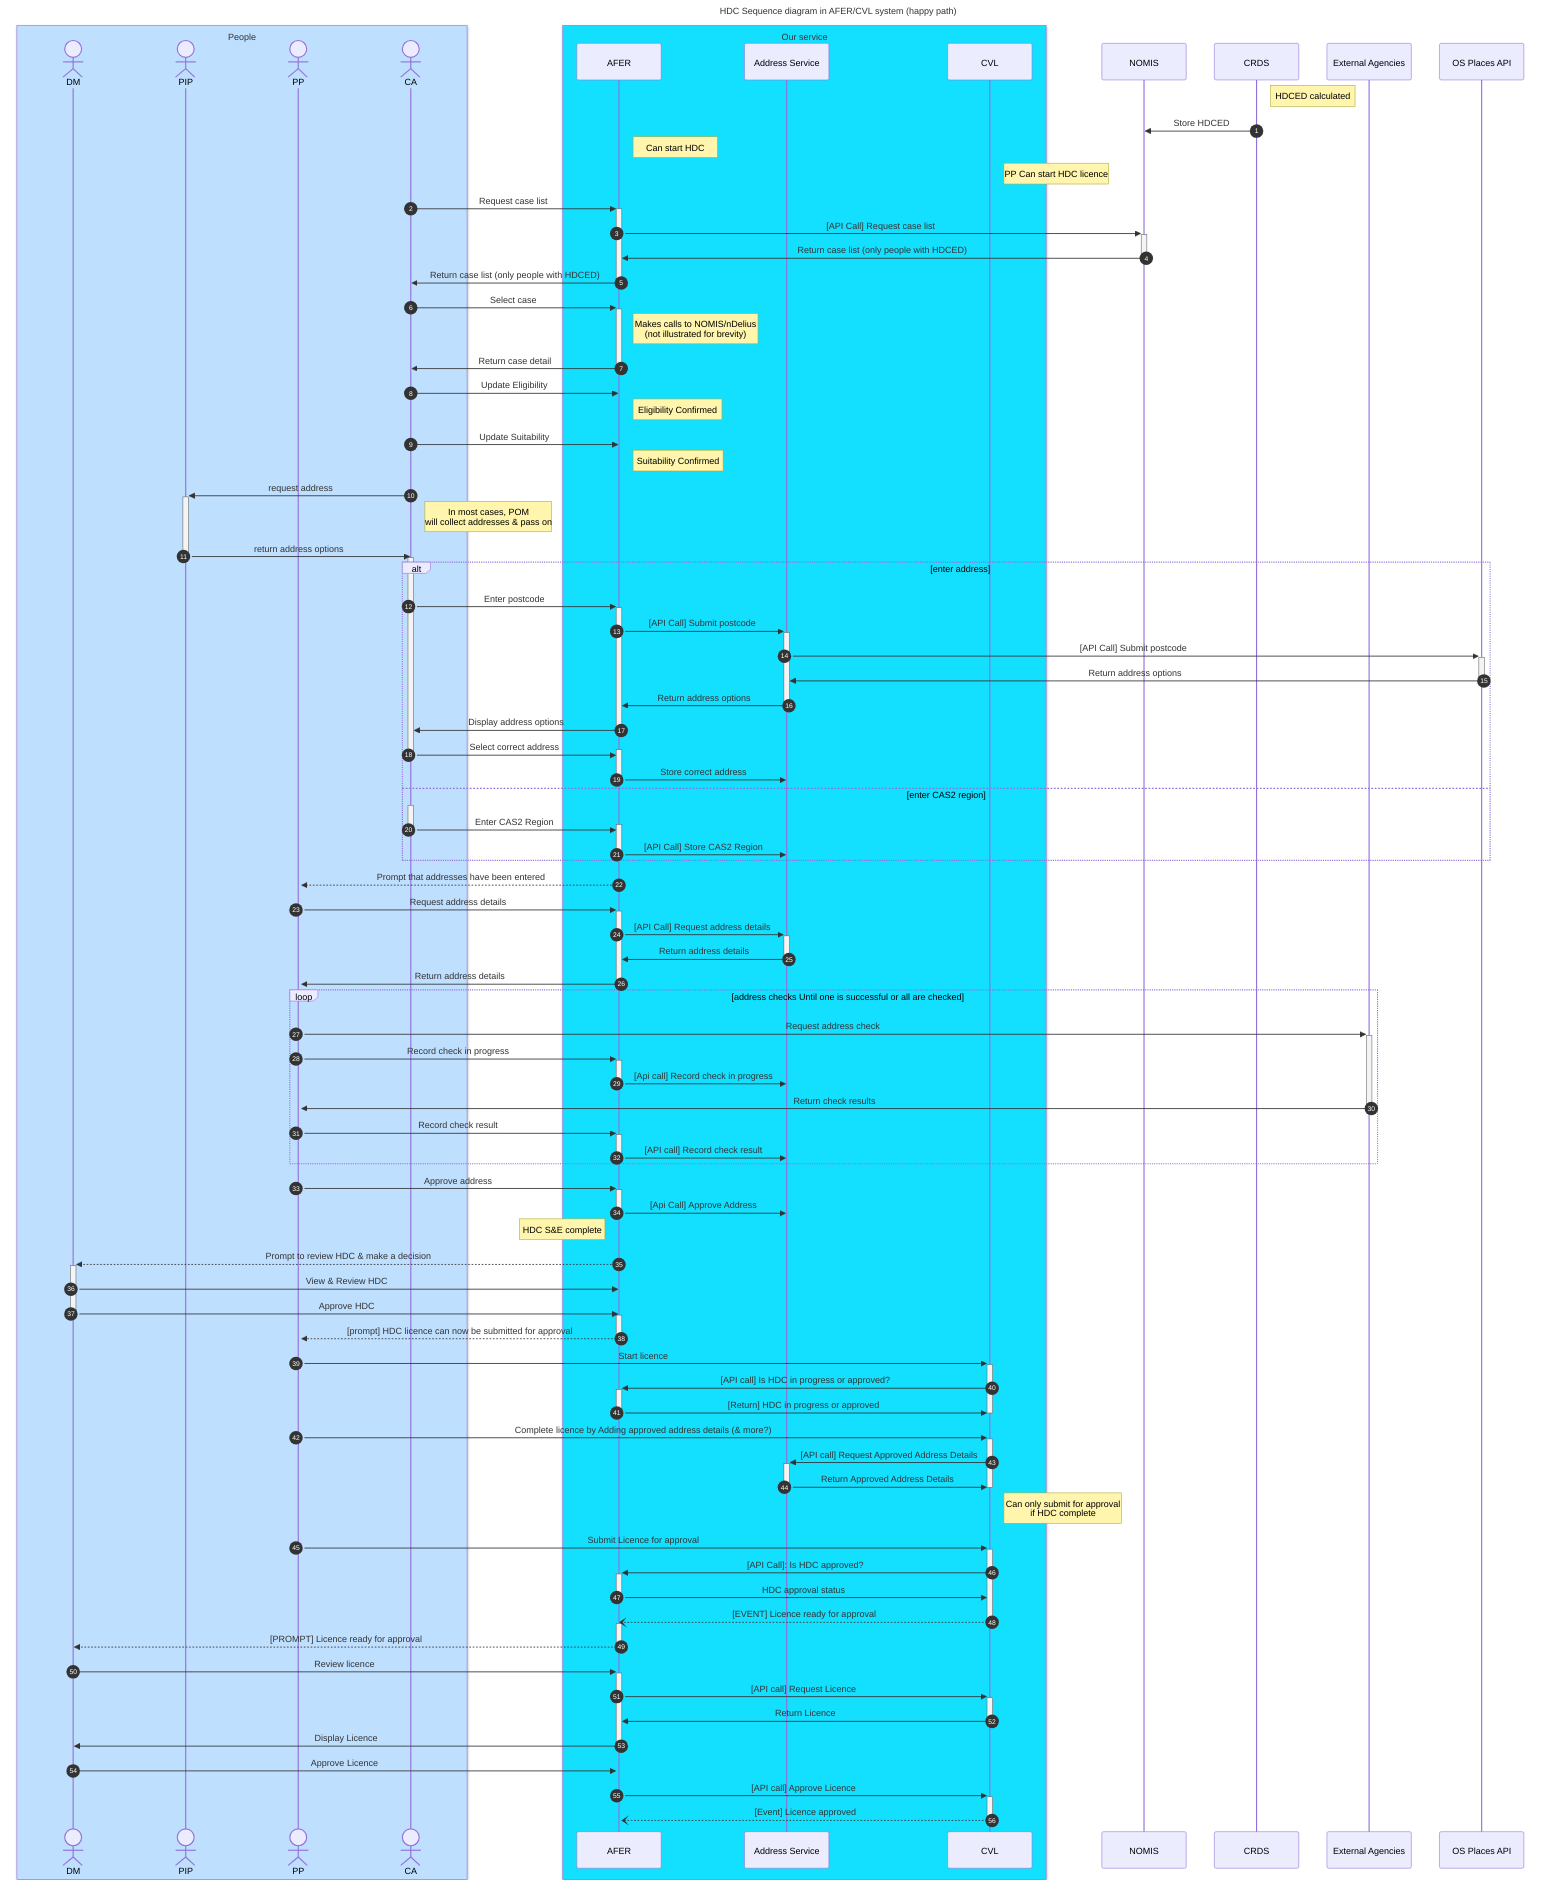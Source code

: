 ---
title: HDC Sequence diagram in AFER/CVL system (happy path)
---

sequenceDiagram
  autonumber
%%actor POM
  box rgb(191, 223, 255) People
    actor DM
    actor PIP
    actor PP
    actor CA
  end
  box rgb(19, 223, 255) Our service

    participant AFER
    participant Address Service
    participant CVL
  end

  participant NOMIS
  participant CRDS

  participant External Agencies
  participant OS Places API


%% START HDCED CALCULATED BLOCK
  Note right of CRDS: HDCED calculated
  CRDS->>NOMIS: Store HDCED
  Note right of AFER: Can start HDC
  Note right of CVL: PP Can start HDC licence
%% END HDCED CALCULATED BLOCK

  CA->>+AFER: Request case list
  AFER->>+NOMIS: [API Call] Request case list
  NOMIS->>-AFER: Return case list (only people with HDCED)
  AFER->>-CA: Return case list (only people with HDCED)

  CA->>+AFER: Select case
  Note right of AFER: Makes calls to NOMIS/nDelius<br/> (not illustrated for brevity)
  AFER->>-CA: Return case detail

  CA->>AFER: Update Eligibility
  Note right of AFER: Eligibility Confirmed
  CA->>AFER: Update Suitability
  Note right of AFER: Suitability Confirmed

%% NOTE: for simplicity, not modelling eligibility letter

%% BEGIN ADDRESS SECTION
  CA->>+PIP: request address
  Note right of CA: In most cases, POM<br/> will collect addresses & pass on
  PIP->>-CA: return address options
  activate CA

  alt enter address
    CA->>+AFER: Enter postcode
    AFER->>+Address Service: [API Call] Submit postcode
    Address Service->>+OS Places API: [API Call] Submit postcode
    OS Places API->>-Address Service: Return address options
    Address Service->>-AFER: Return address options
    AFER->>-CA: Display address options
    CA->>+AFER: Select correct address
    deactivate CA
    AFER->>-Address Service: Store correct address
  else enter CAS2 region
    activate CA
    CA->>+AFER: Enter CAS2 Region
    deactivate CA
    AFER->>-Address Service: [API Call] Store CAS2 Region
  end

%% Address check section.
  AFER-->>+PP: Prompt that addresses have been entered
  PP->>+AFER: Request address details
  AFER->>+Address Service: [API Call] Request address details
  Address Service->>-AFER: Return address details
  AFER->>-PP: Return address details
  loop address checks Until one is successful or all are checked
  %%  PP->>PP: Performs address checks<br/>[loop until success or no more addresses]<br/>Should add call to either address service or address service via AFER to retrieve address history etc
    PP->>+External Agencies: Request address check
    PP->>+AFER: Record check in progress
    AFER->>-Address Service: [Api call] Record check in progress
    External Agencies->>-PP: Return check results
    PP->>+AFER: Record check result
    AFER->>-Address Service: [API call] Record check result
  %%  PP->>PP: Performs address checks<br/>[loop until success or no more addresses]<br/>Should add call to either address service or address service via AFER to retrieve address history etc
  end

  PP->>+AFER: Approve address
  AFER->>-Address Service: [Api Call] Approve Address
%%  PP->>-AFER: Enter results of address checks<br/>[in reality, multiple interactions as checks progress]
%%  activate AFER
%%  AFER->>-Address Service: [API call] Store address check results (progress, and then approval/not)

  Note left of AFER: HDC S&E complete

%% END ADDRESS SECTION
  AFER-->>+DM: Prompt to review HDC & make a decision
  DM->>AFER: View & Review HDC
  DM->>-AFER: Approve HDC
  activate AFER

  AFER-->>-PP: [prompt] HDC licence can now be submitted for approval

%% licence creation block
%% NOTE: this can happen in paralell. Also, question about whether CVL should check HDC or nomis re whether an HDC licence can be produced.
  PP->>+CVL: Start licence
  CVL->>+AFER: [API call] Is HDC in progress or approved?
  AFER->>-CVL: [Return] HDC in progress or approved

  deactivate CVL
  PP->>+CVL: Complete licence by Adding approved address details (& more?)
  CVL->>+Address Service: [API call] Request Approved Address Details
  Address Service->>-CVL: Return Approved Address Details

  deactivate CVL

  Note right of CVL: Can only submit for approval<br/> if HDC complete
  PP->>+CVL: Submit Licence for approval
  CVL->>+AFER: [API Call]: Is HDC approved?
  AFER->>-CVL: HDC approval status
CVL--)AFER: [EVENT] Licence ready for approval
deactivate CVL
activate AFER
AFER-->>-DM: [PROMPT] Licence ready for approval
DM->>+AFER: Review licence
AFER->>+CVL: [API call] Request Licence
CVL->>-AFER: Return Licence
AFER->>-DM: Display Licence

DM->>+AFER: Approve Licence
AFER->>+CVL: [API call] Approve Licence
CVL--)AFER: [Event] Licence approved
deactivate CVL